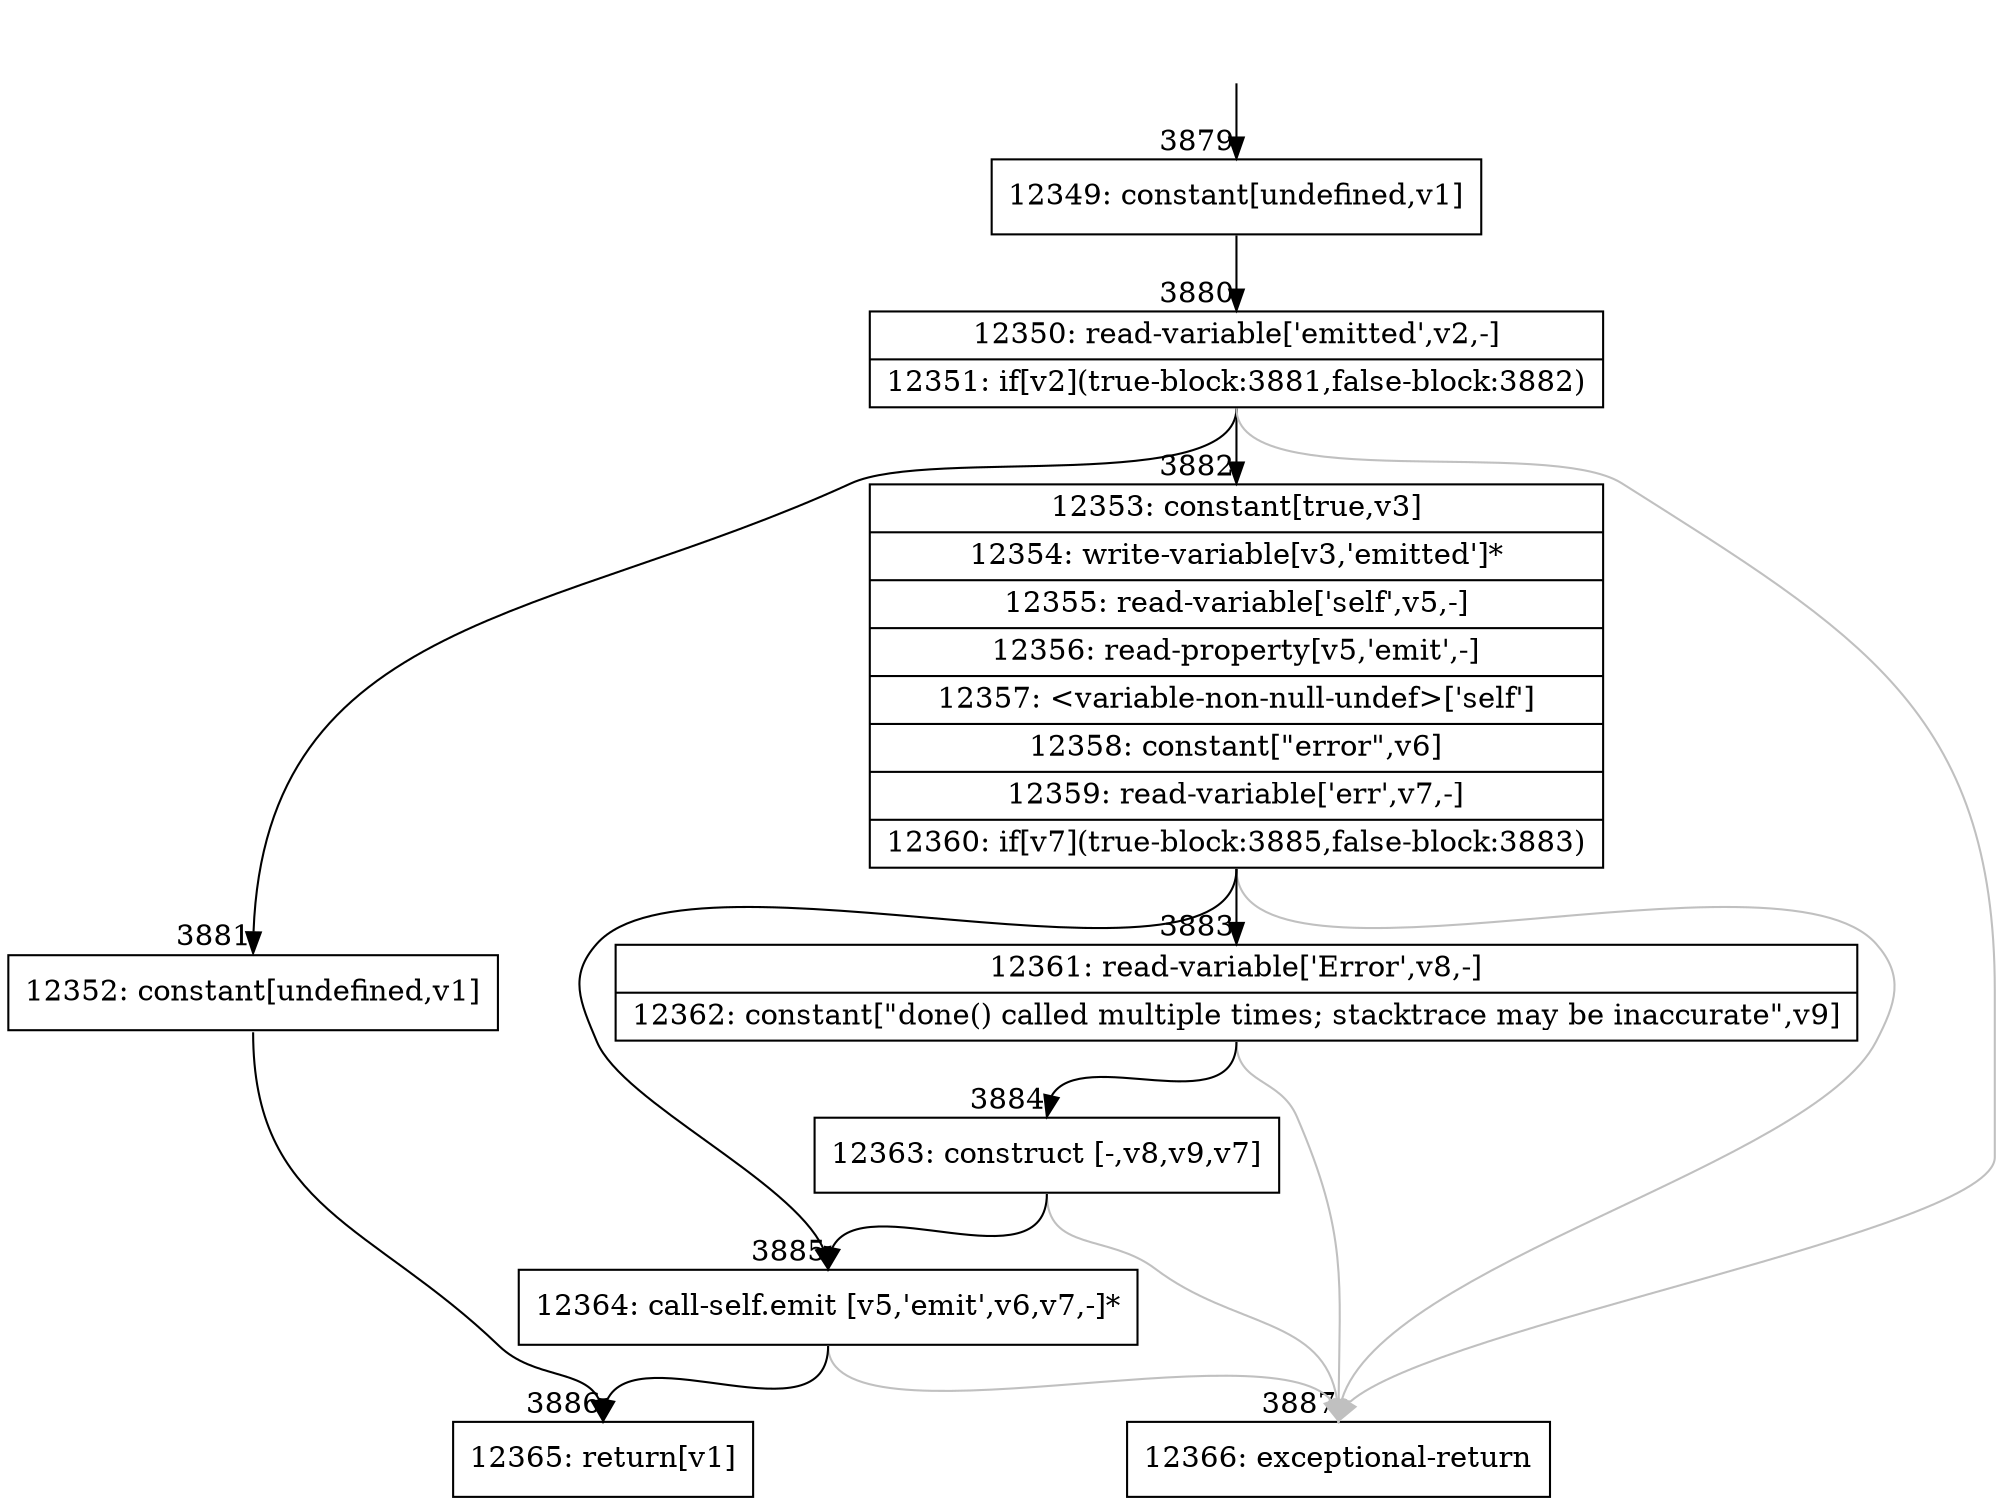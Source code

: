 digraph {
rankdir="TD"
BB_entry354[shape=none,label=""];
BB_entry354 -> BB3879 [tailport=s, headport=n, headlabel="    3879"]
BB3879 [shape=record label="{12349: constant[undefined,v1]}" ] 
BB3879 -> BB3880 [tailport=s, headport=n, headlabel="      3880"]
BB3880 [shape=record label="{12350: read-variable['emitted',v2,-]|12351: if[v2](true-block:3881,false-block:3882)}" ] 
BB3880 -> BB3881 [tailport=s, headport=n, headlabel="      3881"]
BB3880 -> BB3882 [tailport=s, headport=n, headlabel="      3882"]
BB3880 -> BB3887 [tailport=s, headport=n, color=gray, headlabel="      3887"]
BB3881 [shape=record label="{12352: constant[undefined,v1]}" ] 
BB3881 -> BB3886 [tailport=s, headport=n, headlabel="      3886"]
BB3882 [shape=record label="{12353: constant[true,v3]|12354: write-variable[v3,'emitted']*|12355: read-variable['self',v5,-]|12356: read-property[v5,'emit',-]|12357: \<variable-non-null-undef\>['self']|12358: constant[\"error\",v6]|12359: read-variable['err',v7,-]|12360: if[v7](true-block:3885,false-block:3883)}" ] 
BB3882 -> BB3885 [tailport=s, headport=n, headlabel="      3885"]
BB3882 -> BB3883 [tailport=s, headport=n, headlabel="      3883"]
BB3882 -> BB3887 [tailport=s, headport=n, color=gray]
BB3883 [shape=record label="{12361: read-variable['Error',v8,-]|12362: constant[\"done() called multiple times; stacktrace may be inaccurate\",v9]}" ] 
BB3883 -> BB3884 [tailport=s, headport=n, headlabel="      3884"]
BB3883 -> BB3887 [tailport=s, headport=n, color=gray]
BB3884 [shape=record label="{12363: construct [-,v8,v9,v7]}" ] 
BB3884 -> BB3885 [tailport=s, headport=n]
BB3884 -> BB3887 [tailport=s, headport=n, color=gray]
BB3885 [shape=record label="{12364: call-self.emit [v5,'emit',v6,v7,-]*}" ] 
BB3885 -> BB3886 [tailport=s, headport=n]
BB3885 -> BB3887 [tailport=s, headport=n, color=gray]
BB3886 [shape=record label="{12365: return[v1]}" ] 
BB3887 [shape=record label="{12366: exceptional-return}" ] 
//#$~ 4502
}
